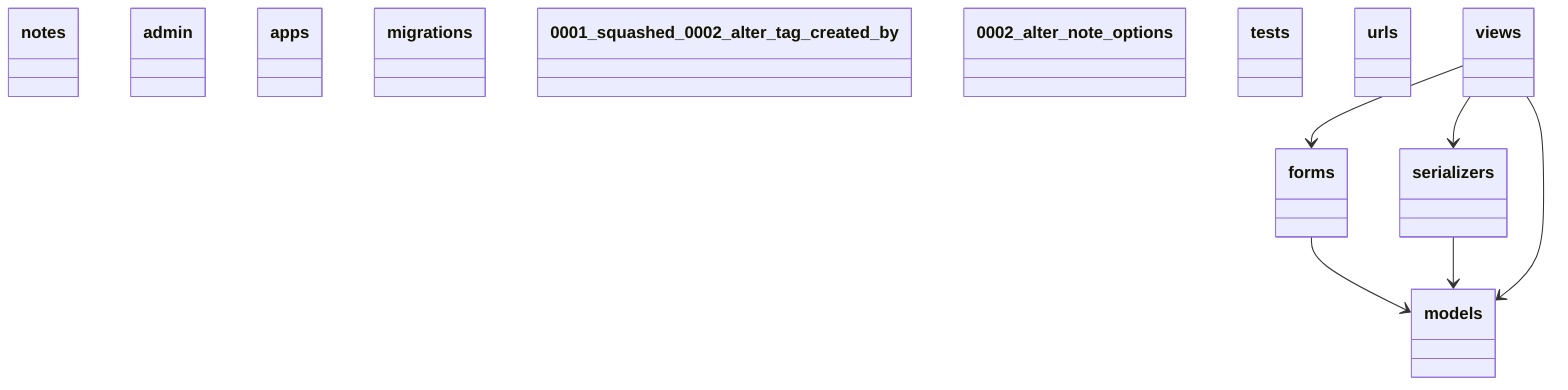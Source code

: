 classDiagram
  class notes {
  }
  class admin {
  }
  class apps {
  }
  class forms {
  }
  class migrations {
  }
  class 0001_squashed_0002_alter_tag_created_by {
  }
  class 0002_alter_note_options {
  }
  class models {
  }
  class serializers {
  }
  class tests {
  }
  class urls {
  }
  class views {
  }
  forms --> models
  serializers --> models
  views --> forms
  views --> models
  views --> serializers